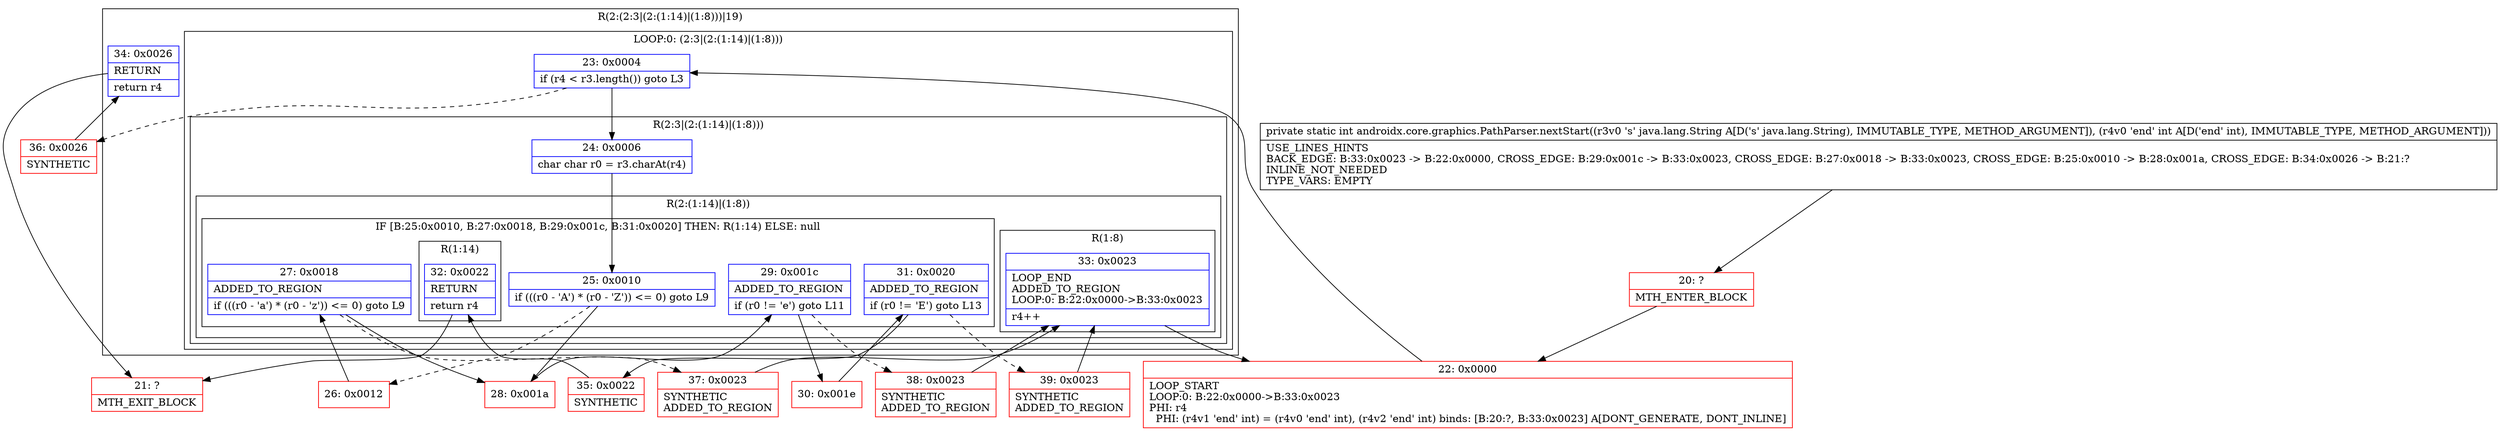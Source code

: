 digraph "CFG forandroidx.core.graphics.PathParser.nextStart(Ljava\/lang\/String;I)I" {
subgraph cluster_Region_1613482182 {
label = "R(2:(2:3|(2:(1:14)|(1:8)))|19)";
node [shape=record,color=blue];
subgraph cluster_LoopRegion_556200926 {
label = "LOOP:0: (2:3|(2:(1:14)|(1:8)))";
node [shape=record,color=blue];
Node_23 [shape=record,label="{23\:\ 0x0004|if (r4 \< r3.length()) goto L3\l}"];
subgraph cluster_Region_2110492767 {
label = "R(2:3|(2:(1:14)|(1:8)))";
node [shape=record,color=blue];
Node_24 [shape=record,label="{24\:\ 0x0006|char char r0 = r3.charAt(r4)\l}"];
subgraph cluster_Region_589815453 {
label = "R(2:(1:14)|(1:8))";
node [shape=record,color=blue];
subgraph cluster_IfRegion_314317973 {
label = "IF [B:25:0x0010, B:27:0x0018, B:29:0x001c, B:31:0x0020] THEN: R(1:14) ELSE: null";
node [shape=record,color=blue];
Node_25 [shape=record,label="{25\:\ 0x0010|if (((r0 \- 'A') * (r0 \- 'Z')) \<= 0) goto L9\l}"];
Node_27 [shape=record,label="{27\:\ 0x0018|ADDED_TO_REGION\l|if (((r0 \- 'a') * (r0 \- 'z')) \<= 0) goto L9\l}"];
Node_29 [shape=record,label="{29\:\ 0x001c|ADDED_TO_REGION\l|if (r0 != 'e') goto L11\l}"];
Node_31 [shape=record,label="{31\:\ 0x0020|ADDED_TO_REGION\l|if (r0 != 'E') goto L13\l}"];
subgraph cluster_Region_1191575721 {
label = "R(1:14)";
node [shape=record,color=blue];
Node_32 [shape=record,label="{32\:\ 0x0022|RETURN\l|return r4\l}"];
}
}
subgraph cluster_Region_2035649911 {
label = "R(1:8)";
node [shape=record,color=blue];
Node_33 [shape=record,label="{33\:\ 0x0023|LOOP_END\lADDED_TO_REGION\lLOOP:0: B:22:0x0000\-\>B:33:0x0023\l|r4++\l}"];
}
}
}
}
Node_34 [shape=record,label="{34\:\ 0x0026|RETURN\l|return r4\l}"];
}
Node_20 [shape=record,color=red,label="{20\:\ ?|MTH_ENTER_BLOCK\l}"];
Node_22 [shape=record,color=red,label="{22\:\ 0x0000|LOOP_START\lLOOP:0: B:22:0x0000\-\>B:33:0x0023\lPHI: r4 \l  PHI: (r4v1 'end' int) = (r4v0 'end' int), (r4v2 'end' int) binds: [B:20:?, B:33:0x0023] A[DONT_GENERATE, DONT_INLINE]\l}"];
Node_26 [shape=record,color=red,label="{26\:\ 0x0012}"];
Node_37 [shape=record,color=red,label="{37\:\ 0x0023|SYNTHETIC\lADDED_TO_REGION\l}"];
Node_28 [shape=record,color=red,label="{28\:\ 0x001a}"];
Node_30 [shape=record,color=red,label="{30\:\ 0x001e}"];
Node_35 [shape=record,color=red,label="{35\:\ 0x0022|SYNTHETIC\l}"];
Node_21 [shape=record,color=red,label="{21\:\ ?|MTH_EXIT_BLOCK\l}"];
Node_39 [shape=record,color=red,label="{39\:\ 0x0023|SYNTHETIC\lADDED_TO_REGION\l}"];
Node_38 [shape=record,color=red,label="{38\:\ 0x0023|SYNTHETIC\lADDED_TO_REGION\l}"];
Node_36 [shape=record,color=red,label="{36\:\ 0x0026|SYNTHETIC\l}"];
MethodNode[shape=record,label="{private static int androidx.core.graphics.PathParser.nextStart((r3v0 's' java.lang.String A[D('s' java.lang.String), IMMUTABLE_TYPE, METHOD_ARGUMENT]), (r4v0 'end' int A[D('end' int), IMMUTABLE_TYPE, METHOD_ARGUMENT]))  | USE_LINES_HINTS\lBACK_EDGE: B:33:0x0023 \-\> B:22:0x0000, CROSS_EDGE: B:29:0x001c \-\> B:33:0x0023, CROSS_EDGE: B:27:0x0018 \-\> B:33:0x0023, CROSS_EDGE: B:25:0x0010 \-\> B:28:0x001a, CROSS_EDGE: B:34:0x0026 \-\> B:21:?\lINLINE_NOT_NEEDED\lTYPE_VARS: EMPTY\l}"];
MethodNode -> Node_20;Node_23 -> Node_24;
Node_23 -> Node_36[style=dashed];
Node_24 -> Node_25;
Node_25 -> Node_26[style=dashed];
Node_25 -> Node_28;
Node_27 -> Node_28;
Node_27 -> Node_37[style=dashed];
Node_29 -> Node_30;
Node_29 -> Node_38[style=dashed];
Node_31 -> Node_35;
Node_31 -> Node_39[style=dashed];
Node_32 -> Node_21;
Node_33 -> Node_22;
Node_34 -> Node_21;
Node_20 -> Node_22;
Node_22 -> Node_23;
Node_26 -> Node_27;
Node_37 -> Node_33;
Node_28 -> Node_29;
Node_30 -> Node_31;
Node_35 -> Node_32;
Node_39 -> Node_33;
Node_38 -> Node_33;
Node_36 -> Node_34;
}

